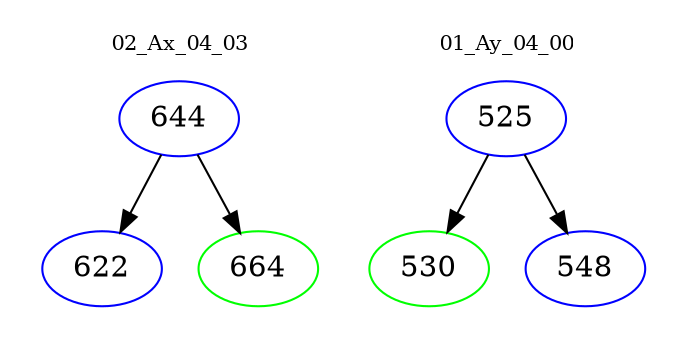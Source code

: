 digraph{
subgraph cluster_0 {
color = white
label = "02_Ax_04_03";
fontsize=10;
T0_644 [label="644", color="blue"]
T0_644 -> T0_622 [color="black"]
T0_622 [label="622", color="blue"]
T0_644 -> T0_664 [color="black"]
T0_664 [label="664", color="green"]
}
subgraph cluster_1 {
color = white
label = "01_Ay_04_00";
fontsize=10;
T1_525 [label="525", color="blue"]
T1_525 -> T1_530 [color="black"]
T1_530 [label="530", color="green"]
T1_525 -> T1_548 [color="black"]
T1_548 [label="548", color="blue"]
}
}

